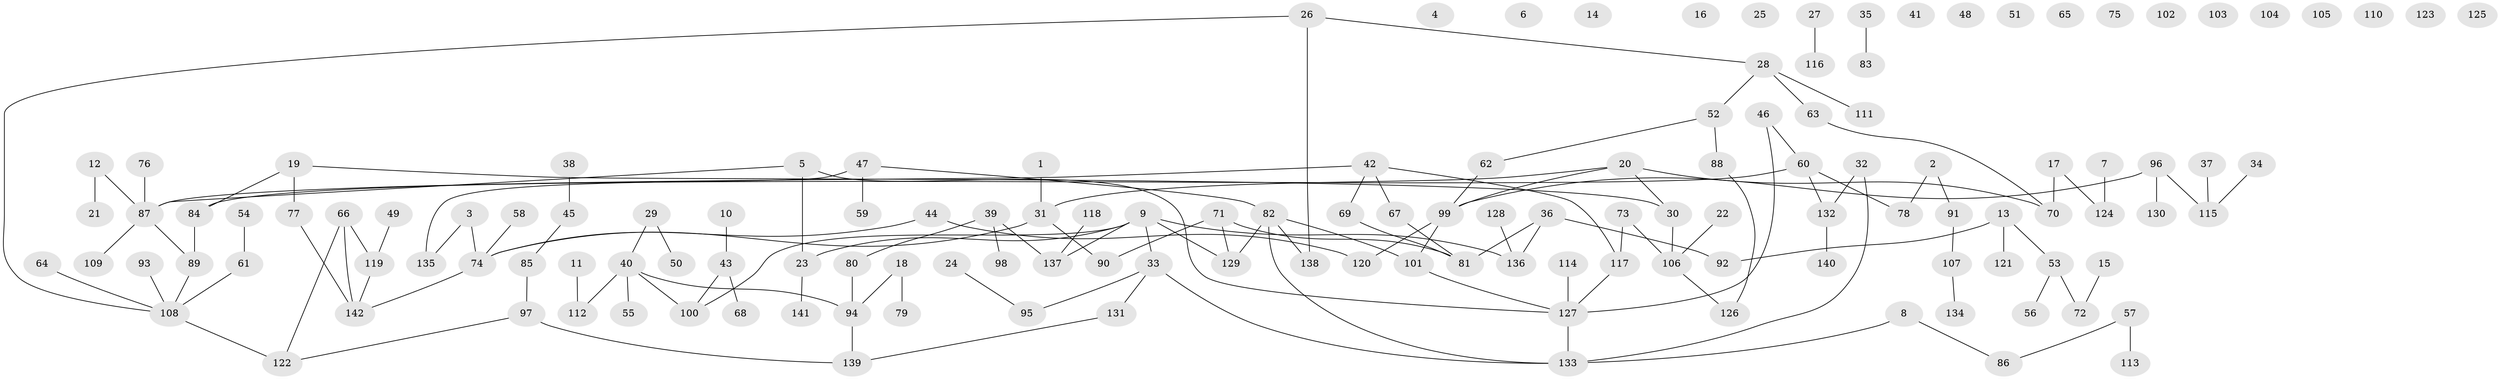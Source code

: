 // coarse degree distribution, {1: 0.2535211267605634, 2: 0.18309859154929578, 0: 0.2676056338028169, 3: 0.08450704225352113, 10: 0.014084507042253521, 4: 0.09859154929577464, 6: 0.014084507042253521, 7: 0.014084507042253521, 5: 0.056338028169014086, 11: 0.014084507042253521}
// Generated by graph-tools (version 1.1) at 2025/16/03/04/25 18:16:43]
// undirected, 142 vertices, 146 edges
graph export_dot {
graph [start="1"]
  node [color=gray90,style=filled];
  1;
  2;
  3;
  4;
  5;
  6;
  7;
  8;
  9;
  10;
  11;
  12;
  13;
  14;
  15;
  16;
  17;
  18;
  19;
  20;
  21;
  22;
  23;
  24;
  25;
  26;
  27;
  28;
  29;
  30;
  31;
  32;
  33;
  34;
  35;
  36;
  37;
  38;
  39;
  40;
  41;
  42;
  43;
  44;
  45;
  46;
  47;
  48;
  49;
  50;
  51;
  52;
  53;
  54;
  55;
  56;
  57;
  58;
  59;
  60;
  61;
  62;
  63;
  64;
  65;
  66;
  67;
  68;
  69;
  70;
  71;
  72;
  73;
  74;
  75;
  76;
  77;
  78;
  79;
  80;
  81;
  82;
  83;
  84;
  85;
  86;
  87;
  88;
  89;
  90;
  91;
  92;
  93;
  94;
  95;
  96;
  97;
  98;
  99;
  100;
  101;
  102;
  103;
  104;
  105;
  106;
  107;
  108;
  109;
  110;
  111;
  112;
  113;
  114;
  115;
  116;
  117;
  118;
  119;
  120;
  121;
  122;
  123;
  124;
  125;
  126;
  127;
  128;
  129;
  130;
  131;
  132;
  133;
  134;
  135;
  136;
  137;
  138;
  139;
  140;
  141;
  142;
  1 -- 31;
  2 -- 78;
  2 -- 91;
  3 -- 74;
  3 -- 135;
  5 -- 23;
  5 -- 87;
  5 -- 127;
  7 -- 124;
  8 -- 86;
  8 -- 133;
  9 -- 23;
  9 -- 33;
  9 -- 100;
  9 -- 129;
  9 -- 136;
  9 -- 137;
  10 -- 43;
  11 -- 112;
  12 -- 21;
  12 -- 87;
  13 -- 53;
  13 -- 92;
  13 -- 121;
  15 -- 72;
  17 -- 70;
  17 -- 124;
  18 -- 79;
  18 -- 94;
  19 -- 30;
  19 -- 77;
  19 -- 84;
  20 -- 30;
  20 -- 31;
  20 -- 70;
  20 -- 99;
  22 -- 106;
  23 -- 141;
  24 -- 95;
  26 -- 28;
  26 -- 108;
  26 -- 138;
  27 -- 116;
  28 -- 52;
  28 -- 63;
  28 -- 111;
  29 -- 40;
  29 -- 50;
  30 -- 106;
  31 -- 74;
  31 -- 90;
  32 -- 132;
  32 -- 133;
  33 -- 95;
  33 -- 131;
  33 -- 133;
  34 -- 115;
  35 -- 83;
  36 -- 81;
  36 -- 92;
  36 -- 136;
  37 -- 115;
  38 -- 45;
  39 -- 80;
  39 -- 98;
  39 -- 137;
  40 -- 55;
  40 -- 94;
  40 -- 100;
  40 -- 112;
  42 -- 67;
  42 -- 69;
  42 -- 87;
  42 -- 117;
  43 -- 68;
  43 -- 100;
  44 -- 74;
  44 -- 120;
  45 -- 85;
  46 -- 60;
  46 -- 127;
  47 -- 59;
  47 -- 82;
  47 -- 135;
  49 -- 119;
  52 -- 62;
  52 -- 88;
  53 -- 56;
  53 -- 72;
  54 -- 61;
  57 -- 86;
  57 -- 113;
  58 -- 74;
  60 -- 78;
  60 -- 84;
  60 -- 132;
  61 -- 108;
  62 -- 99;
  63 -- 70;
  64 -- 108;
  66 -- 119;
  66 -- 122;
  66 -- 142;
  67 -- 81;
  69 -- 81;
  71 -- 81;
  71 -- 90;
  71 -- 129;
  73 -- 106;
  73 -- 117;
  74 -- 142;
  76 -- 87;
  77 -- 142;
  80 -- 94;
  82 -- 101;
  82 -- 129;
  82 -- 133;
  82 -- 138;
  84 -- 89;
  85 -- 97;
  87 -- 89;
  87 -- 109;
  88 -- 126;
  89 -- 108;
  91 -- 107;
  93 -- 108;
  94 -- 139;
  96 -- 99;
  96 -- 115;
  96 -- 130;
  97 -- 122;
  97 -- 139;
  99 -- 101;
  99 -- 120;
  101 -- 127;
  106 -- 126;
  107 -- 134;
  108 -- 122;
  114 -- 127;
  117 -- 127;
  118 -- 137;
  119 -- 142;
  127 -- 133;
  128 -- 136;
  131 -- 139;
  132 -- 140;
}
